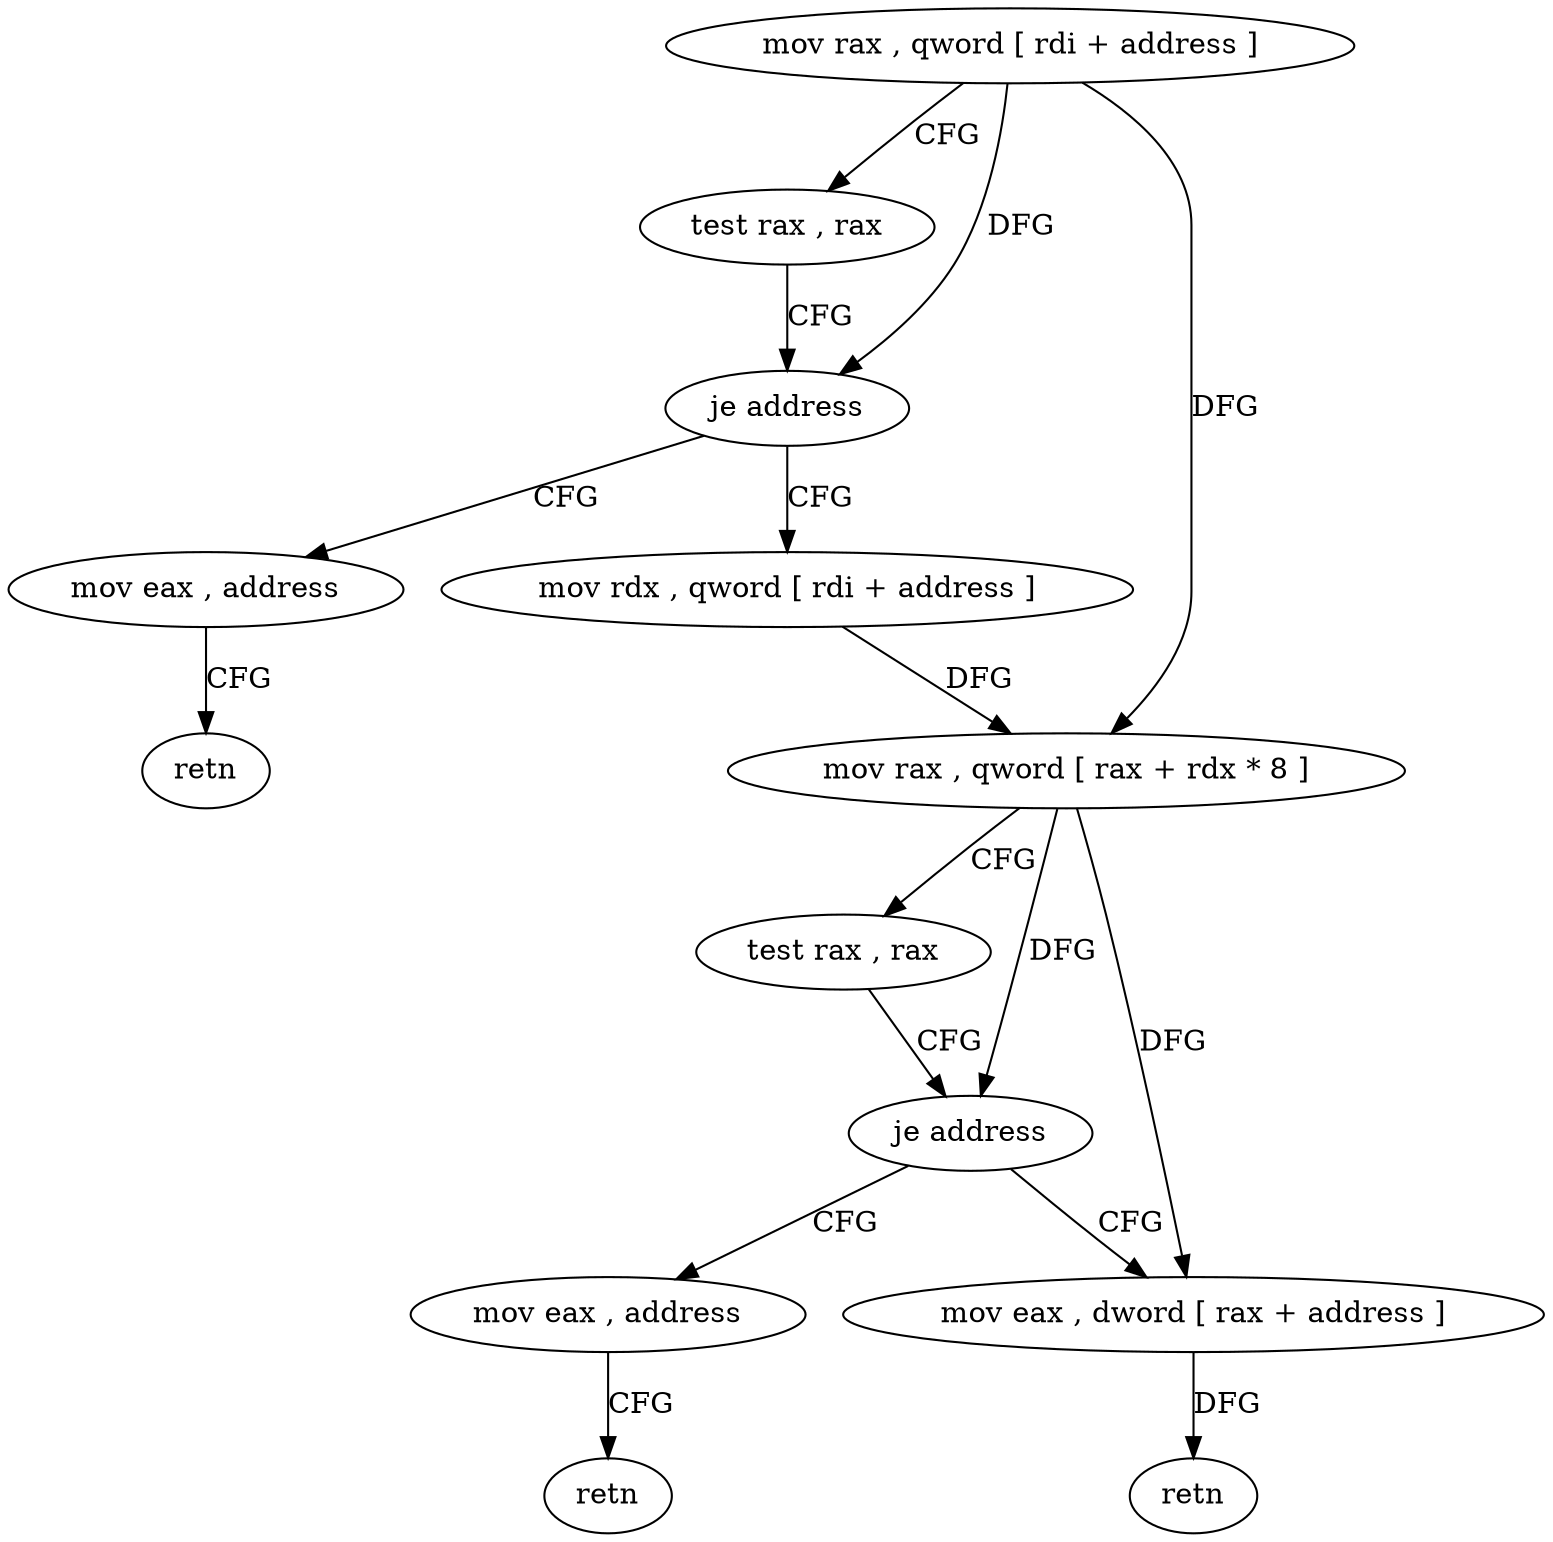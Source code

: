 digraph "func" {
"125693" [label = "mov rax , qword [ rdi + address ]" ]
"125697" [label = "test rax , rax" ]
"125700" [label = "je address" ]
"125719" [label = "mov eax , address" ]
"125702" [label = "mov rdx , qword [ rdi + address ]" ]
"125724" [label = "retn" ]
"125706" [label = "mov rax , qword [ rax + rdx * 8 ]" ]
"125710" [label = "test rax , rax" ]
"125713" [label = "je address" ]
"125725" [label = "mov eax , address" ]
"125715" [label = "mov eax , dword [ rax + address ]" ]
"125730" [label = "retn" ]
"125718" [label = "retn" ]
"125693" -> "125697" [ label = "CFG" ]
"125693" -> "125700" [ label = "DFG" ]
"125693" -> "125706" [ label = "DFG" ]
"125697" -> "125700" [ label = "CFG" ]
"125700" -> "125719" [ label = "CFG" ]
"125700" -> "125702" [ label = "CFG" ]
"125719" -> "125724" [ label = "CFG" ]
"125702" -> "125706" [ label = "DFG" ]
"125706" -> "125710" [ label = "CFG" ]
"125706" -> "125713" [ label = "DFG" ]
"125706" -> "125715" [ label = "DFG" ]
"125710" -> "125713" [ label = "CFG" ]
"125713" -> "125725" [ label = "CFG" ]
"125713" -> "125715" [ label = "CFG" ]
"125725" -> "125730" [ label = "CFG" ]
"125715" -> "125718" [ label = "DFG" ]
}

